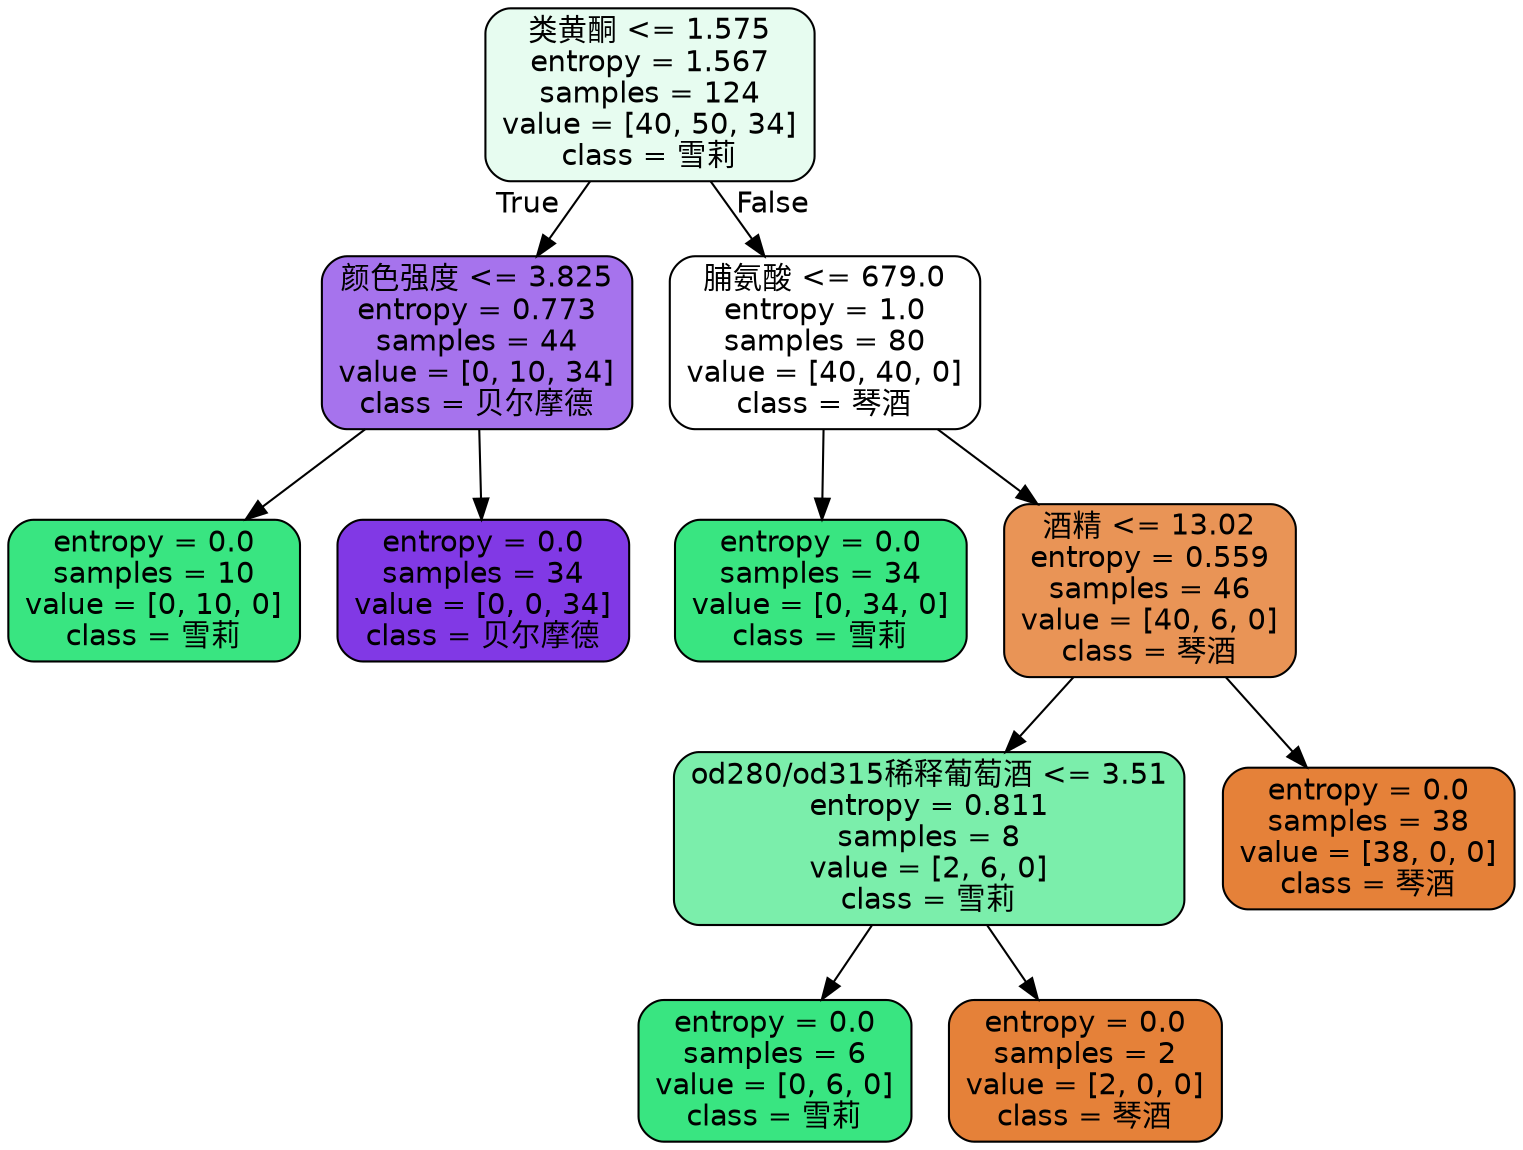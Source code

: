 digraph Tree {
node [shape=box, style="filled, rounded", color="black", fontname=helvetica] ;
edge [fontname=helvetica] ;
0 [label="类黄酮 <= 1.575\nentropy = 1.567\nsamples = 124\nvalue = [40, 50, 34]\nclass = 雪莉", fillcolor="#39e5811e"] ;
1 [label="颜色强度 <= 3.825\nentropy = 0.773\nsamples = 44\nvalue = [0, 10, 34]\nclass = 贝尔摩德", fillcolor="#8139e5b4"] ;
0 -> 1 [labeldistance=2.5, labelangle=45, headlabel="True"] ;
2 [label="entropy = 0.0\nsamples = 10\nvalue = [0, 10, 0]\nclass = 雪莉", fillcolor="#39e581ff"] ;
1 -> 2 ;
3 [label="entropy = 0.0\nsamples = 34\nvalue = [0, 0, 34]\nclass = 贝尔摩德", fillcolor="#8139e5ff"] ;
1 -> 3 ;
4 [label="脯氨酸 <= 679.0\nentropy = 1.0\nsamples = 80\nvalue = [40, 40, 0]\nclass = 琴酒", fillcolor="#e5813900"] ;
0 -> 4 [labeldistance=2.5, labelangle=-45, headlabel="False"] ;
5 [label="entropy = 0.0\nsamples = 34\nvalue = [0, 34, 0]\nclass = 雪莉", fillcolor="#39e581ff"] ;
4 -> 5 ;
6 [label="酒精 <= 13.02\nentropy = 0.559\nsamples = 46\nvalue = [40, 6, 0]\nclass = 琴酒", fillcolor="#e58139d9"] ;
4 -> 6 ;
7 [label="od280/od315稀释葡萄酒 <= 3.51\nentropy = 0.811\nsamples = 8\nvalue = [2, 6, 0]\nclass = 雪莉", fillcolor="#39e581aa"] ;
6 -> 7 ;
8 [label="entropy = 0.0\nsamples = 6\nvalue = [0, 6, 0]\nclass = 雪莉", fillcolor="#39e581ff"] ;
7 -> 8 ;
9 [label="entropy = 0.0\nsamples = 2\nvalue = [2, 0, 0]\nclass = 琴酒", fillcolor="#e58139ff"] ;
7 -> 9 ;
10 [label="entropy = 0.0\nsamples = 38\nvalue = [38, 0, 0]\nclass = 琴酒", fillcolor="#e58139ff"] ;
6 -> 10 ;
}